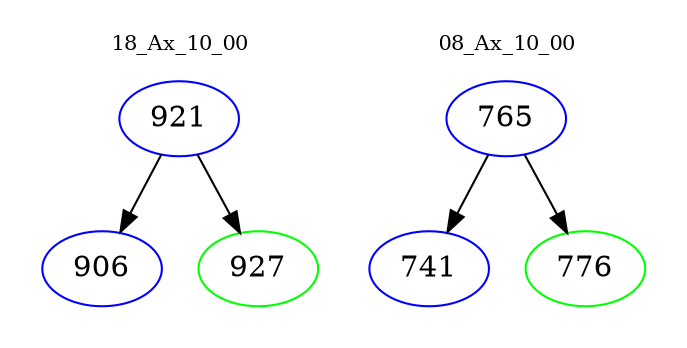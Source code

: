 digraph{
subgraph cluster_0 {
color = white
label = "18_Ax_10_00";
fontsize=10;
T0_921 [label="921", color="blue"]
T0_921 -> T0_906 [color="black"]
T0_906 [label="906", color="blue"]
T0_921 -> T0_927 [color="black"]
T0_927 [label="927", color="green"]
}
subgraph cluster_1 {
color = white
label = "08_Ax_10_00";
fontsize=10;
T1_765 [label="765", color="blue"]
T1_765 -> T1_741 [color="black"]
T1_741 [label="741", color="blue"]
T1_765 -> T1_776 [color="black"]
T1_776 [label="776", color="green"]
}
}
